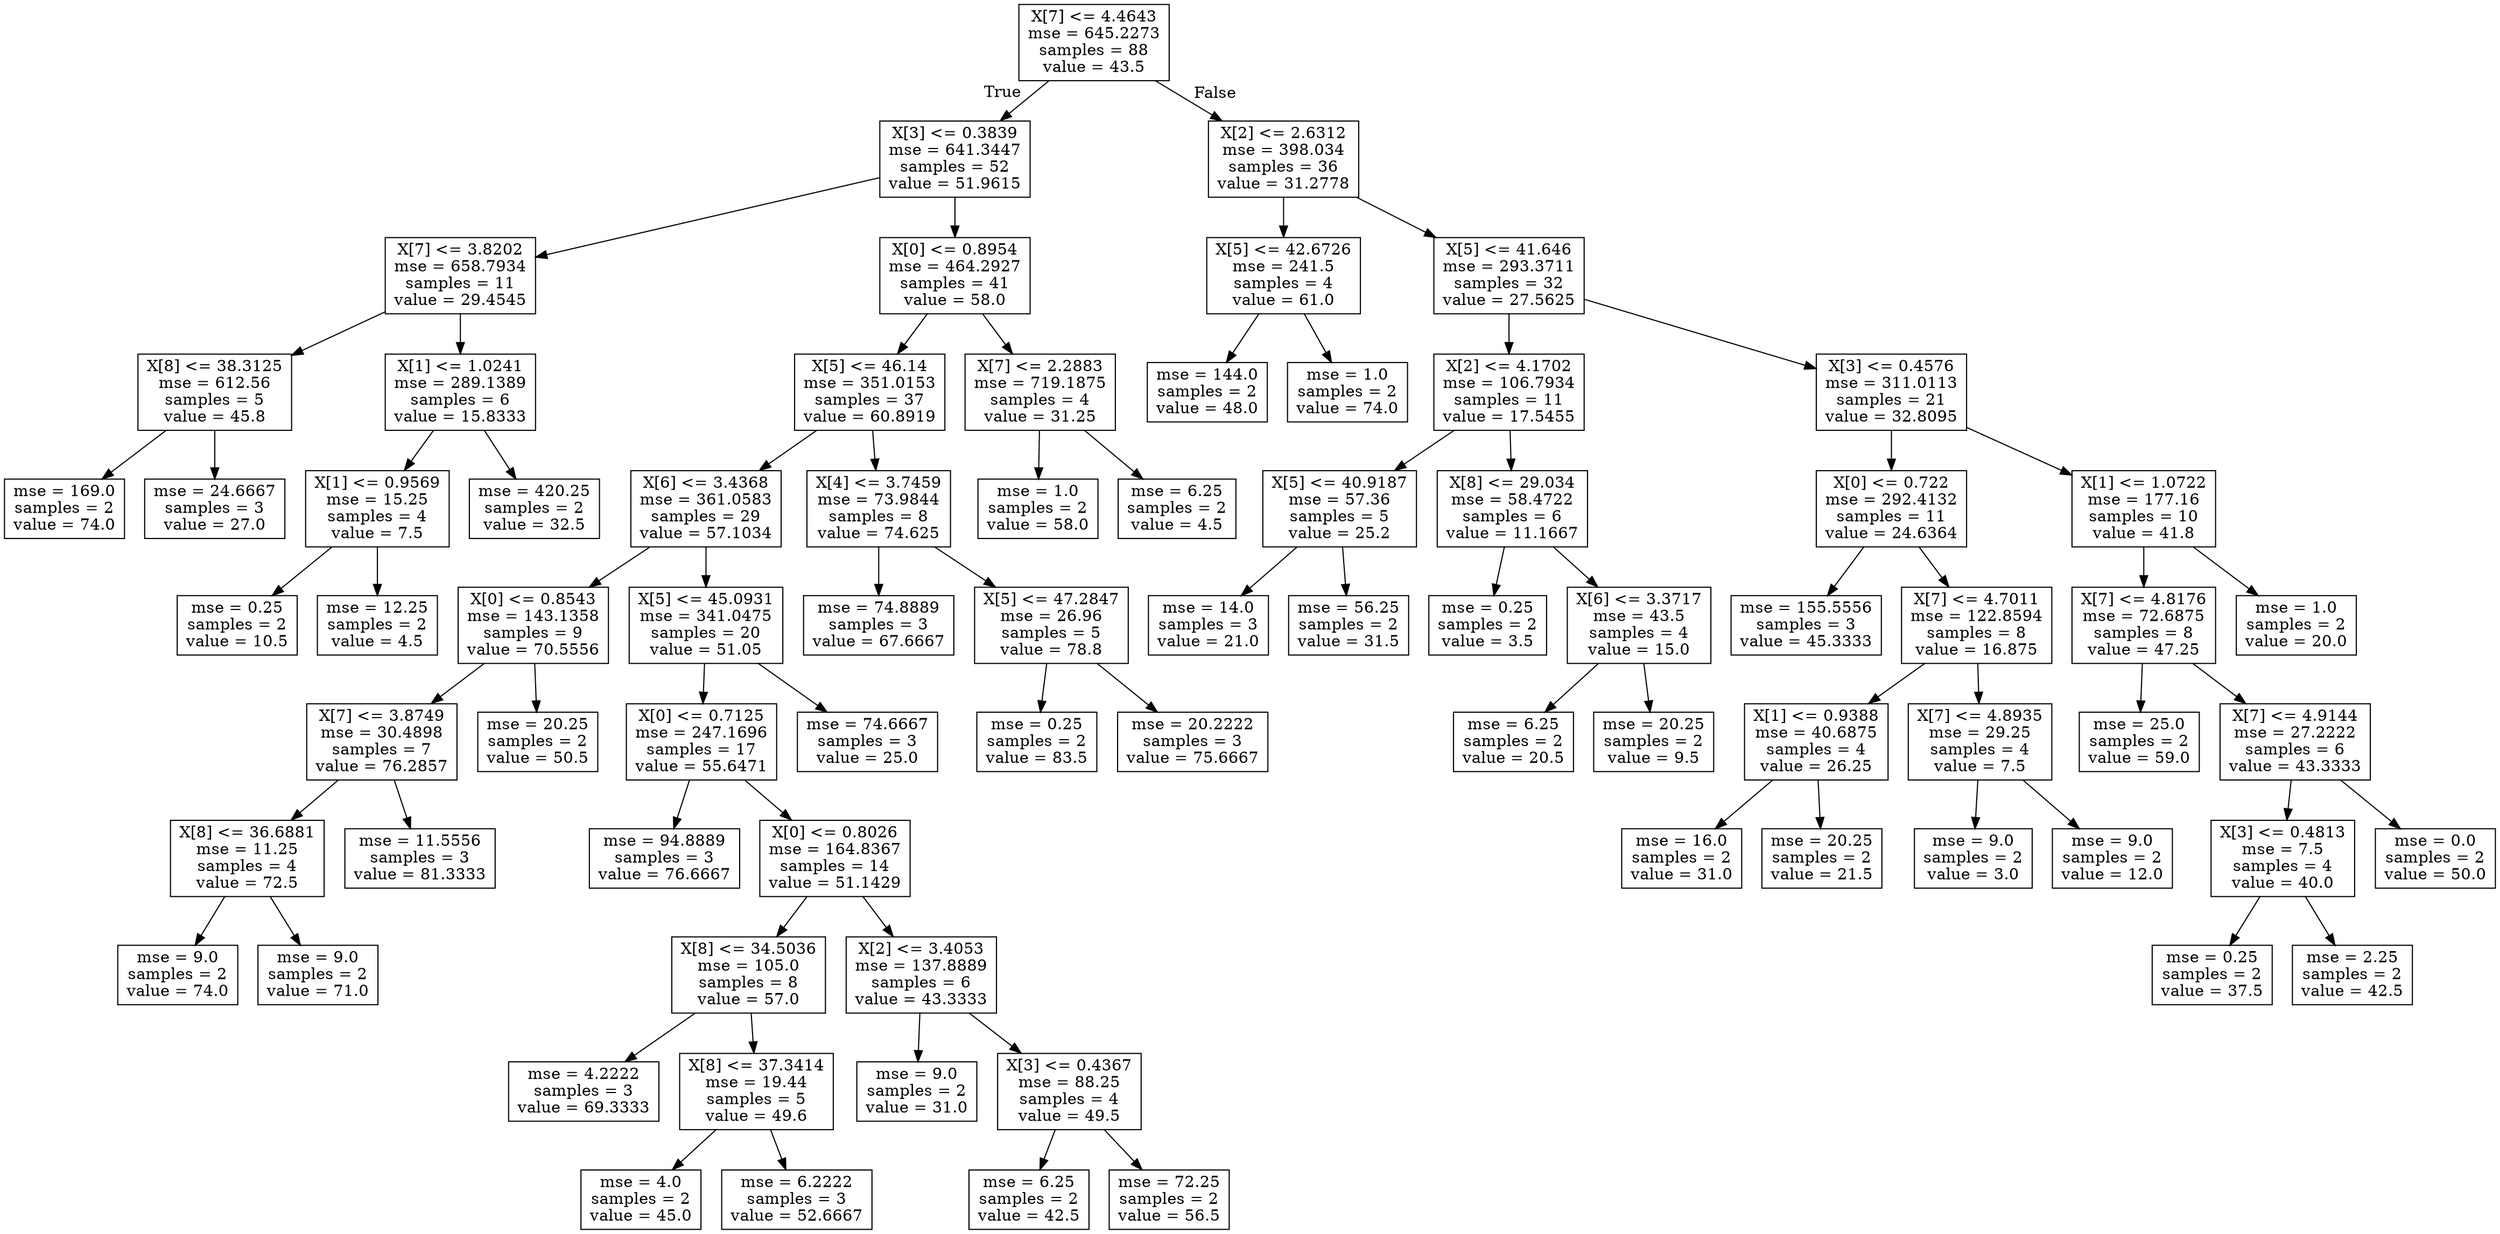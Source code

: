digraph Tree {
node [shape=box] ;
0 [label="X[7] <= 4.4643\nmse = 645.2273\nsamples = 88\nvalue = 43.5"] ;
1 [label="X[3] <= 0.3839\nmse = 641.3447\nsamples = 52\nvalue = 51.9615"] ;
0 -> 1 [labeldistance=2.5, labelangle=45, headlabel="True"] ;
2 [label="X[7] <= 3.8202\nmse = 658.7934\nsamples = 11\nvalue = 29.4545"] ;
1 -> 2 ;
3 [label="X[8] <= 38.3125\nmse = 612.56\nsamples = 5\nvalue = 45.8"] ;
2 -> 3 ;
4 [label="mse = 169.0\nsamples = 2\nvalue = 74.0"] ;
3 -> 4 ;
5 [label="mse = 24.6667\nsamples = 3\nvalue = 27.0"] ;
3 -> 5 ;
6 [label="X[1] <= 1.0241\nmse = 289.1389\nsamples = 6\nvalue = 15.8333"] ;
2 -> 6 ;
7 [label="X[1] <= 0.9569\nmse = 15.25\nsamples = 4\nvalue = 7.5"] ;
6 -> 7 ;
8 [label="mse = 0.25\nsamples = 2\nvalue = 10.5"] ;
7 -> 8 ;
9 [label="mse = 12.25\nsamples = 2\nvalue = 4.5"] ;
7 -> 9 ;
10 [label="mse = 420.25\nsamples = 2\nvalue = 32.5"] ;
6 -> 10 ;
11 [label="X[0] <= 0.8954\nmse = 464.2927\nsamples = 41\nvalue = 58.0"] ;
1 -> 11 ;
12 [label="X[5] <= 46.14\nmse = 351.0153\nsamples = 37\nvalue = 60.8919"] ;
11 -> 12 ;
13 [label="X[6] <= 3.4368\nmse = 361.0583\nsamples = 29\nvalue = 57.1034"] ;
12 -> 13 ;
14 [label="X[0] <= 0.8543\nmse = 143.1358\nsamples = 9\nvalue = 70.5556"] ;
13 -> 14 ;
15 [label="X[7] <= 3.8749\nmse = 30.4898\nsamples = 7\nvalue = 76.2857"] ;
14 -> 15 ;
16 [label="X[8] <= 36.6881\nmse = 11.25\nsamples = 4\nvalue = 72.5"] ;
15 -> 16 ;
17 [label="mse = 9.0\nsamples = 2\nvalue = 74.0"] ;
16 -> 17 ;
18 [label="mse = 9.0\nsamples = 2\nvalue = 71.0"] ;
16 -> 18 ;
19 [label="mse = 11.5556\nsamples = 3\nvalue = 81.3333"] ;
15 -> 19 ;
20 [label="mse = 20.25\nsamples = 2\nvalue = 50.5"] ;
14 -> 20 ;
21 [label="X[5] <= 45.0931\nmse = 341.0475\nsamples = 20\nvalue = 51.05"] ;
13 -> 21 ;
22 [label="X[0] <= 0.7125\nmse = 247.1696\nsamples = 17\nvalue = 55.6471"] ;
21 -> 22 ;
23 [label="mse = 94.8889\nsamples = 3\nvalue = 76.6667"] ;
22 -> 23 ;
24 [label="X[0] <= 0.8026\nmse = 164.8367\nsamples = 14\nvalue = 51.1429"] ;
22 -> 24 ;
25 [label="X[8] <= 34.5036\nmse = 105.0\nsamples = 8\nvalue = 57.0"] ;
24 -> 25 ;
26 [label="mse = 4.2222\nsamples = 3\nvalue = 69.3333"] ;
25 -> 26 ;
27 [label="X[8] <= 37.3414\nmse = 19.44\nsamples = 5\nvalue = 49.6"] ;
25 -> 27 ;
28 [label="mse = 4.0\nsamples = 2\nvalue = 45.0"] ;
27 -> 28 ;
29 [label="mse = 6.2222\nsamples = 3\nvalue = 52.6667"] ;
27 -> 29 ;
30 [label="X[2] <= 3.4053\nmse = 137.8889\nsamples = 6\nvalue = 43.3333"] ;
24 -> 30 ;
31 [label="mse = 9.0\nsamples = 2\nvalue = 31.0"] ;
30 -> 31 ;
32 [label="X[3] <= 0.4367\nmse = 88.25\nsamples = 4\nvalue = 49.5"] ;
30 -> 32 ;
33 [label="mse = 6.25\nsamples = 2\nvalue = 42.5"] ;
32 -> 33 ;
34 [label="mse = 72.25\nsamples = 2\nvalue = 56.5"] ;
32 -> 34 ;
35 [label="mse = 74.6667\nsamples = 3\nvalue = 25.0"] ;
21 -> 35 ;
36 [label="X[4] <= 3.7459\nmse = 73.9844\nsamples = 8\nvalue = 74.625"] ;
12 -> 36 ;
37 [label="mse = 74.8889\nsamples = 3\nvalue = 67.6667"] ;
36 -> 37 ;
38 [label="X[5] <= 47.2847\nmse = 26.96\nsamples = 5\nvalue = 78.8"] ;
36 -> 38 ;
39 [label="mse = 0.25\nsamples = 2\nvalue = 83.5"] ;
38 -> 39 ;
40 [label="mse = 20.2222\nsamples = 3\nvalue = 75.6667"] ;
38 -> 40 ;
41 [label="X[7] <= 2.2883\nmse = 719.1875\nsamples = 4\nvalue = 31.25"] ;
11 -> 41 ;
42 [label="mse = 1.0\nsamples = 2\nvalue = 58.0"] ;
41 -> 42 ;
43 [label="mse = 6.25\nsamples = 2\nvalue = 4.5"] ;
41 -> 43 ;
44 [label="X[2] <= 2.6312\nmse = 398.034\nsamples = 36\nvalue = 31.2778"] ;
0 -> 44 [labeldistance=2.5, labelangle=-45, headlabel="False"] ;
45 [label="X[5] <= 42.6726\nmse = 241.5\nsamples = 4\nvalue = 61.0"] ;
44 -> 45 ;
46 [label="mse = 144.0\nsamples = 2\nvalue = 48.0"] ;
45 -> 46 ;
47 [label="mse = 1.0\nsamples = 2\nvalue = 74.0"] ;
45 -> 47 ;
48 [label="X[5] <= 41.646\nmse = 293.3711\nsamples = 32\nvalue = 27.5625"] ;
44 -> 48 ;
49 [label="X[2] <= 4.1702\nmse = 106.7934\nsamples = 11\nvalue = 17.5455"] ;
48 -> 49 ;
50 [label="X[5] <= 40.9187\nmse = 57.36\nsamples = 5\nvalue = 25.2"] ;
49 -> 50 ;
51 [label="mse = 14.0\nsamples = 3\nvalue = 21.0"] ;
50 -> 51 ;
52 [label="mse = 56.25\nsamples = 2\nvalue = 31.5"] ;
50 -> 52 ;
53 [label="X[8] <= 29.034\nmse = 58.4722\nsamples = 6\nvalue = 11.1667"] ;
49 -> 53 ;
54 [label="mse = 0.25\nsamples = 2\nvalue = 3.5"] ;
53 -> 54 ;
55 [label="X[6] <= 3.3717\nmse = 43.5\nsamples = 4\nvalue = 15.0"] ;
53 -> 55 ;
56 [label="mse = 6.25\nsamples = 2\nvalue = 20.5"] ;
55 -> 56 ;
57 [label="mse = 20.25\nsamples = 2\nvalue = 9.5"] ;
55 -> 57 ;
58 [label="X[3] <= 0.4576\nmse = 311.0113\nsamples = 21\nvalue = 32.8095"] ;
48 -> 58 ;
59 [label="X[0] <= 0.722\nmse = 292.4132\nsamples = 11\nvalue = 24.6364"] ;
58 -> 59 ;
60 [label="mse = 155.5556\nsamples = 3\nvalue = 45.3333"] ;
59 -> 60 ;
61 [label="X[7] <= 4.7011\nmse = 122.8594\nsamples = 8\nvalue = 16.875"] ;
59 -> 61 ;
62 [label="X[1] <= 0.9388\nmse = 40.6875\nsamples = 4\nvalue = 26.25"] ;
61 -> 62 ;
63 [label="mse = 16.0\nsamples = 2\nvalue = 31.0"] ;
62 -> 63 ;
64 [label="mse = 20.25\nsamples = 2\nvalue = 21.5"] ;
62 -> 64 ;
65 [label="X[7] <= 4.8935\nmse = 29.25\nsamples = 4\nvalue = 7.5"] ;
61 -> 65 ;
66 [label="mse = 9.0\nsamples = 2\nvalue = 3.0"] ;
65 -> 66 ;
67 [label="mse = 9.0\nsamples = 2\nvalue = 12.0"] ;
65 -> 67 ;
68 [label="X[1] <= 1.0722\nmse = 177.16\nsamples = 10\nvalue = 41.8"] ;
58 -> 68 ;
69 [label="X[7] <= 4.8176\nmse = 72.6875\nsamples = 8\nvalue = 47.25"] ;
68 -> 69 ;
70 [label="mse = 25.0\nsamples = 2\nvalue = 59.0"] ;
69 -> 70 ;
71 [label="X[7] <= 4.9144\nmse = 27.2222\nsamples = 6\nvalue = 43.3333"] ;
69 -> 71 ;
72 [label="X[3] <= 0.4813\nmse = 7.5\nsamples = 4\nvalue = 40.0"] ;
71 -> 72 ;
73 [label="mse = 0.25\nsamples = 2\nvalue = 37.5"] ;
72 -> 73 ;
74 [label="mse = 2.25\nsamples = 2\nvalue = 42.5"] ;
72 -> 74 ;
75 [label="mse = 0.0\nsamples = 2\nvalue = 50.0"] ;
71 -> 75 ;
76 [label="mse = 1.0\nsamples = 2\nvalue = 20.0"] ;
68 -> 76 ;
}